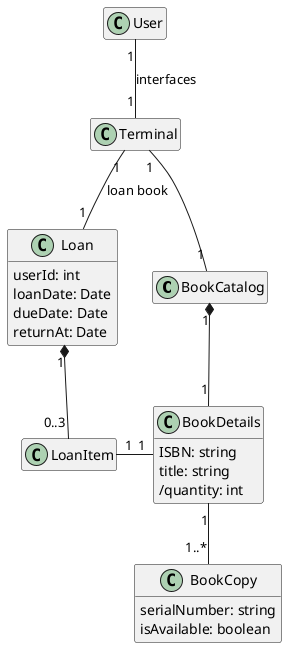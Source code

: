 @startuml
hide empty members

class BookCatalog {}

class BookDetails {
    ISBN: string
    title: string
    /quantity: int
}

class BookCopy {
    serialNumber: string
    isAvailable: boolean
}

class User {}

class Terminal {}

class Loan {
    userId: int
    loanDate: Date
    dueDate: Date
    returnAt: Date
}

class LoanItem {}

BookCatalog "1" *-- "1" BookDetails

BookDetails "1" -- "1..*" BookCopy

User "1" -- "1" Terminal: interfaces

Terminal "1" -- "1" Loan: loan book
Terminal "1" -- "1" BookCatalog

Loan "1" *-- "0..3" LoanItem

LoanItem "1" - "1" BookDetails

@enduml